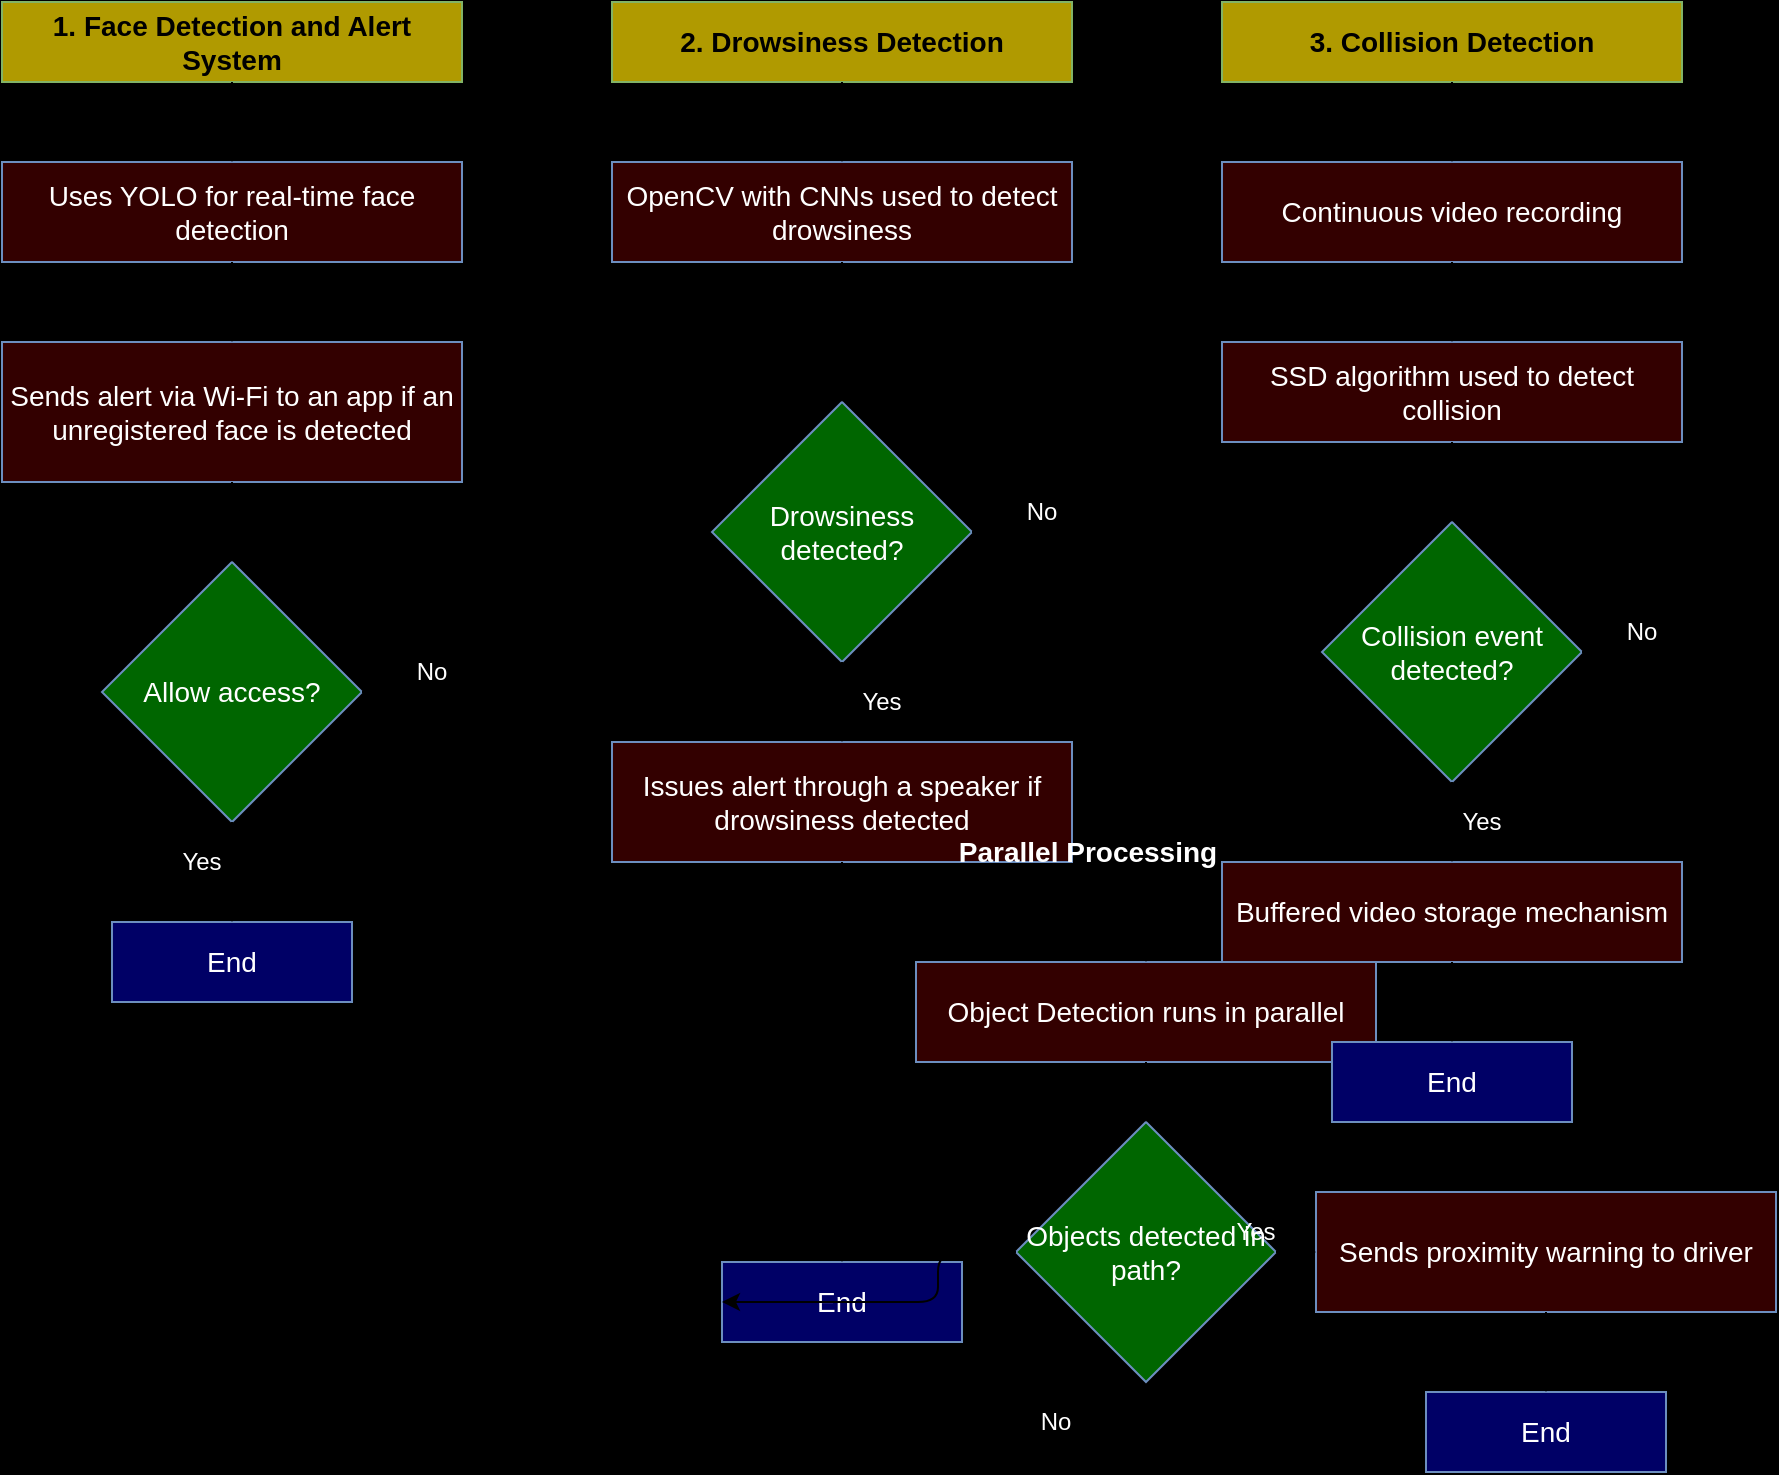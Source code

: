 <mxfile version="14.7.7" type="device">
  <diagram id="prtHgNgQTEPvFCAcTncT" name="Advanced Driver Safety System">
    <mxGraphModel dx="1422" dy="762" grid="1" gridSize="10" guides="1" tooltips="1" connect="1" arrows="1" fold="1" page="1" pageScale="1" pageWidth="1169" pageHeight="827" math="0" shadow="0" background="#000000">
      <root>
        <mxCell id="0" />
        <mxCell id="1" parent="0" />
        
        <!-- Title Blocks -->
        <mxCell id="title1" value="1. Face Detection and Alert System" style="rounded=0;whiteSpace=wrap;html=1;fillColor=#B09A00;strokeColor=#82b366;fontSize=14;fontStyle=1" vertex="1" parent="1">
          <mxGeometry x="122" y="40" width="230" height="40" as="geometry" />
        </mxCell>
        
        <mxCell id="title2" value="2. Drowsiness Detection" style="rounded=0;whiteSpace=wrap;html=1;fillColor=#B09A00;strokeColor=#82b366;fontSize=14;fontStyle=1" vertex="1" parent="1">
          <mxGeometry x="427" y="40" width="230" height="40" as="geometry" />
        </mxCell>
        
        <mxCell id="title3" value="3. Collision Detection" style="rounded=0;whiteSpace=wrap;html=1;fillColor=#B09A00;strokeColor=#82b366;fontSize=14;fontStyle=1" vertex="1" parent="1">
          <mxGeometry x="732" y="40" width="230" height="40" as="geometry" />
        </mxCell>
        
        <!-- Face Detection Branch -->
        <mxCell id="faceDetect" value="Uses YOLO for real-time face detection" style="rounded=0;whiteSpace=wrap;html=1;fillColor=#330000;strokeColor=#6c8ebf;fontSize=14;fontColor=#FFFFFF;" vertex="1" parent="1">
          <mxGeometry x="122" y="120" width="230" height="50" as="geometry" />
        </mxCell>
        
        <mxCell id="faceAlert" value="Sends alert via Wi-Fi to an app if an unregistered face is detected" style="rounded=0;whiteSpace=wrap;html=1;fillColor=#330000;strokeColor=#6c8ebf;fontSize=14;fontColor=#FFFFFF;" vertex="1" parent="1">
          <mxGeometry x="122" y="210" width="230" height="70" as="geometry" />
        </mxCell>
        
        <mxCell id="faceDecision" value="Allow access?" style="rhombus;whiteSpace=wrap;html=1;fillColor=#006600;strokeColor=#6c8ebf;fontSize=14;fontColor=#FFFFFF;" vertex="1" parent="1">
          <mxGeometry x="172" y="320" width="130" height="130" as="geometry" />
        </mxCell>
        
        <mxCell id="faceEnd" value="End" style="rounded=0;whiteSpace=wrap;html=1;fillColor=#000066;strokeColor=#6c8ebf;fontSize=14;fontColor=#FFFFFF;" vertex="1" parent="1">
          <mxGeometry x="177" y="500" width="120" height="40" as="geometry" />
        </mxCell>
        
        <!-- Drowsiness Detection Branch -->
        <mxCell id="drowDetect" value="OpenCV with CNNs used to detect drowsiness" style="rounded=0;whiteSpace=wrap;html=1;fillColor=#330000;strokeColor=#6c8ebf;fontSize=14;fontColor=#FFFFFF;" vertex="1" parent="1">
          <mxGeometry x="427" y="120" width="230" height="50" as="geometry" />
        </mxCell>
        
        <mxCell id="drowDecision" value="Drowsiness detected?" style="rhombus;whiteSpace=wrap;html=1;fillColor=#006600;strokeColor=#6c8ebf;fontSize=14;fontColor=#FFFFFF;" vertex="1" parent="1">
          <mxGeometry x="477" y="240" width="130" height="130" as="geometry" />
        </mxCell>
        
        <mxCell id="drowAlert" value="Issues alert through a speaker if drowsiness detected" style="rounded=0;whiteSpace=wrap;html=1;fillColor=#330000;strokeColor=#6c8ebf;fontSize=14;fontColor=#FFFFFF;" vertex="1" parent="1">
          <mxGeometry x="427" y="410" width="230" height="60" as="geometry" />
        </mxCell>
        
        <mxCell id="drowEnd" value="End" style="rounded=0;whiteSpace=wrap;html=1;fillColor=#000066;strokeColor=#6c8ebf;fontSize=14;fontColor=#FFFFFF;" vertex="1" parent="1">
          <mxGeometry x="482" y="670" width="120" height="40" as="geometry" />
        </mxCell>
        
        <!-- Object Detection (New Parallel Process) -->
        <mxCell id="objectDetect" value="Object Detection runs in parallel" style="rounded=0;whiteSpace=wrap;html=1;fillColor=#330000;strokeColor=#6c8ebf;fontSize=14;fontColor=#FFFFFF;" vertex="1" parent="1">
          <mxGeometry x="579" y="520" width="230" height="50" as="geometry" />
        </mxCell>
        
        <mxCell id="objectDecision" value="Objects detected in path?" style="rhombus;whiteSpace=wrap;html=1;fillColor=#006600;strokeColor=#6c8ebf;fontSize=14;fontColor=#FFFFFF;" vertex="1" parent="1">
          <mxGeometry x="629" y="600" width="130" height="130" as="geometry" />
        </mxCell>
        
        <mxCell id="objectAlert" value="Sends proximity warning to driver" style="rounded=0;whiteSpace=wrap;html=1;fillColor=#330000;strokeColor=#6c8ebf;fontSize=14;fontColor=#FFFFFF;" vertex="1" parent="1">
          <mxGeometry x="779" y="635" width="230" height="60" as="geometry" />
        </mxCell>
        
        <mxCell id="objectEnd" value="End" style="rounded=0;whiteSpace=wrap;html=1;fillColor=#000066;strokeColor=#6c8ebf;fontSize=14;fontColor=#FFFFFF;" vertex="1" parent="1">
          <mxGeometry x="834" y="735" width="120" height="40" as="geometry" />
        </mxCell>
        
        <!-- Collision Detection Branch -->
        <mxCell id="collisionRecord" value="Continuous video recording" style="rounded=0;whiteSpace=wrap;html=1;fillColor=#330000;strokeColor=#6c8ebf;fontSize=14;fontColor=#FFFFFF;" vertex="1" parent="1">
          <mxGeometry x="732" y="120" width="230" height="50" as="geometry" />
        </mxCell>
        
        <mxCell id="collisionDetect" value="SSD algorithm used to detect collision" style="rounded=0;whiteSpace=wrap;html=1;fillColor=#330000;strokeColor=#6c8ebf;fontSize=14;fontColor=#FFFFFF;" vertex="1" parent="1">
          <mxGeometry x="732" y="210" width="230" height="50" as="geometry" />
        </mxCell>
        
        <mxCell id="collisionDecision" value="Collision event detected?" style="rhombus;whiteSpace=wrap;html=1;fillColor=#006600;strokeColor=#6c8ebf;fontSize=14;fontColor=#FFFFFF;" vertex="1" parent="1">
          <mxGeometry x="782" y="300" width="130" height="130" as="geometry" />
        </mxCell>
        
        <mxCell id="collisionStorage" value="Buffered video storage mechanism" style="rounded=0;whiteSpace=wrap;html=1;fillColor=#330000;strokeColor=#6c8ebf;fontSize=14;fontColor=#FFFFFF;" vertex="1" parent="1">
          <mxGeometry x="732" y="470" width="230" height="50" as="geometry" />
        </mxCell>
        
        <mxCell id="collisionEnd" value="End" style="rounded=0;whiteSpace=wrap;html=1;fillColor=#000066;strokeColor=#6c8ebf;fontSize=14;fontColor=#FFFFFF;" vertex="1" parent="1">
          <mxGeometry x="787" y="560" width="120" height="40" as="geometry" />
        </mxCell>
        
        <!-- Connections for Face Detection -->
        <mxCell id="faceConnectA" value="" style="endArrow=classic;html=1;exitX=0.5;exitY=1;exitDx=0;exitDy=0;entryX=0.5;entryY=0;entryDx=0;entryDy=0;" edge="1" parent="1" source="title1" target="faceDetect">
          <mxGeometry width="50" height="50" relative="1" as="geometry">
            <mxPoint x="560" y="450" as="sourcePoint" />
            <mxPoint x="610" y="400" as="targetPoint" />
          </mxGeometry>
        </mxCell>
        
        <mxCell id="faceConnectB" value="" style="endArrow=classic;html=1;exitX=0.5;exitY=1;exitDx=0;exitDy=0;entryX=0.5;entryY=0;entryDx=0;entryDy=0;" edge="1" parent="1" source="faceDetect" target="faceAlert">
          <mxGeometry width="50" height="50" relative="1" as="geometry">
            <mxPoint x="560" y="450" as="sourcePoint" />
            <mxPoint x="610" y="400" as="targetPoint" />
          </mxGeometry>
        </mxCell>
        
        <mxCell id="faceConnectC" value="" style="endArrow=classic;html=1;exitX=0.5;exitY=1;exitDx=0;exitDy=0;entryX=0.5;entryY=0;entryDx=0;entryDy=0;" edge="1" parent="1" source="faceAlert" target="faceDecision">
          <mxGeometry width="50" height="50" relative="1" as="geometry">
            <mxPoint x="560" y="450" as="sourcePoint" />
            <mxPoint x="610" y="400" as="targetPoint" />
          </mxGeometry>
        </mxCell>
        
        <mxCell id="faceConnectD" value="" style="endArrow=classic;html=1;exitX=0.5;exitY=1;exitDx=0;exitDy=0;entryX=0.5;entryY=0;entryDx=0;entryDy=0;" edge="1" parent="1" source="faceDecision" target="faceEnd">
          <mxGeometry width="50" height="50" relative="1" as="geometry">
            <mxPoint x="560" y="450" as="sourcePoint" />
            <mxPoint x="610" y="400" as="targetPoint" />
          </mxGeometry>
        </mxCell>
        
        <mxCell id="faceYes" value="Yes" style="text;html=1;strokeColor=none;fillColor=none;align=center;verticalAlign=middle;whiteSpace=wrap;rounded=0;fontColor=#FFFFFF;" vertex="1" parent="1">
          <mxGeometry x="202" y="460" width="40" height="20" as="geometry" />
        </mxCell>
        
        <mxCell id="faceConnectE" value="" style="endArrow=classic;html=1;exitX=1;exitY=0.5;exitDx=0;exitDy=0;" edge="1" parent="1" source="faceDecision">
          <mxGeometry width="50" height="50" relative="1" as="geometry">
            <mxPoint x="560" y="450" as="sourcePoint" />
            <mxPoint x="352" y="385" as="targetPoint" />
          </mxGeometry>
        </mxCell>
        
        <mxCell id="faceNo" value="No" style="text;html=1;strokeColor=none;fillColor=none;align=center;verticalAlign=middle;whiteSpace=wrap;rounded=0;fontColor=#FFFFFF;" vertex="1" parent="1">
          <mxGeometry x="317" y="365" width="40" height="20" as="geometry" />
        </mxCell>
        
        <!-- Connections for Drowsiness Detection -->
        <mxCell id="drowConnectA" value="" style="endArrow=classic;html=1;exitX=0.5;exitY=1;exitDx=0;exitDy=0;entryX=0.5;entryY=0;entryDx=0;entryDy=0;" edge="1" parent="1" source="title2" target="drowDetect">
          <mxGeometry width="50" height="50" relative="1" as="geometry">
            <mxPoint x="560" y="450" as="sourcePoint" />
            <mxPoint x="610" y="400" as="targetPoint" />
          </mxGeometry>
        </mxCell>
        
        <mxCell id="drowConnectB" value="" style="endArrow=classic;html=1;exitX=0.5;exitY=1;exitDx=0;exitDy=0;entryX=0.5;entryY=0;entryDx=0;entryDy=0;" edge="1" parent="1" source="drowDetect" target="drowDecision">
          <mxGeometry width="50" height="50" relative="1" as="geometry">
            <mxPoint x="560" y="450" as="sourcePoint" />
            <mxPoint x="610" y="400" as="targetPoint" />
          </mxGeometry>
        </mxCell>
        
        <mxCell id="drowConnectC" value="" style="endArrow=classic;html=1;exitX=0.5;exitY=1;exitDx=0;exitDy=0;entryX=0.5;entryY=0;entryDx=0;entryDy=0;" edge="1" parent="1" source="drowDecision" target="drowAlert">
          <mxGeometry width="50" height="50" relative="1" as="geometry">
            <mxPoint x="560" y="450" as="sourcePoint" />
            <mxPoint x="610" y="400" as="targetPoint" />
          </mxGeometry>
        </mxCell>
        
        <mxCell id="drowYes" value="Yes" style="text;html=1;strokeColor=none;fillColor=none;align=center;verticalAlign=middle;whiteSpace=wrap;rounded=0;fontColor=#FFFFFF;" vertex="1" parent="1">
          <mxGeometry x="542" y="380" width="40" height="20" as="geometry" />
        </mxCell>
        
        <mxCell id="drowConnectD" value="" style="endArrow=classic;html=1;exitX=1;exitY=0.5;exitDx=0;exitDy=0;" edge="1" parent="1" source="drowDecision">
          <mxGeometry width="50" height="50" relative="1" as="geometry">
            <mxPoint x="560" y="450" as="sourcePoint" />
            <mxPoint x="657" y="305" as="targetPoint" />
          </mxGeometry>
        </mxCell>
        
        <mxCell id="drowNo" value="No" style="text;html=1;strokeColor=none;fillColor=none;align=center;verticalAlign=middle;whiteSpace=wrap;rounded=0;fontColor=#FFFFFF;" vertex="1" parent="1">
          <mxGeometry x="622" y="285" width="40" height="20" as="geometry" />
        </mxCell>
        
        <!-- Object Detection (New) Connections -->
        <mxCell id="drowParallelConnect" value="" style="endArrow=classic;html=1;exitX=0.5;exitY=1;exitDx=0;exitDy=0;entryX=0.5;entryY=0;entryDx=0;entryDy=0;" edge="1" parent="1" source="drowAlert" target="objectDetect">
          <mxGeometry width="50" height="50" relative="1" as="geometry">
            <mxPoint x="560" y="450" as="sourcePoint" />
            <mxPoint x="610" y="400" as="targetPoint" />
            <Array as="points">
              <mxPoint x="542" y="485" />
              <mxPoint x="694" y="485" />
            </Array>
          </mxGeometry>
        </mxCell>
        
        <mxCell id="drowEndConnect" value="" style="endArrow=classic;html=1;exitX=0.5;exitY=1;exitDx=0;exitDy=0;entryX=0.5;entryY=0;entryDx=0;entryDy=0;" edge="1" parent="1" source="drowAlert" target="drowEnd">
          <mxGeometry width="50" height="50" relative="1" as="geometry">
            <mxPoint x="560" y="450" as="sourcePoint" />
            <mxPoint x="610" y="400" as="targetPoint" />
            <Array as="points">
              <mxPoint x="542" y="485" />
              <mxPoint x="542" y="565" />
            </Array>
          </mxGeometry>
        </mxCell>
        
        <mxCell id="objectConnectA" value="" style="endArrow=classic;html=1;exitX=0.5;exitY=1;exitDx=0;exitDy=0;entryX=0.5;entryY=0;entryDx=0;entryDy=0;" edge="1" parent="1" source="objectDetect" target="objectDecision">
          <mxGeometry width="50" height="50" relative="1" as="geometry">
            <mxPoint x="560" y="450" as="sourcePoint" />
            <mxPoint x="610" y="400" as="targetPoint" />
          </mxGeometry>
        </mxCell>
        
        <mxCell id="objectConnectB" value="" style="endArrow=classic;html=1;exitX=1;exitY=0.5;exitDx=0;exitDy=0;entryX=0;entryY=0.5;entryDx=0;entryDy=0;" edge="1" parent="1" source="objectDecision" target="objectAlert">
          <mxGeometry width="50" height="50" relative="1" as="geometry">
            <mxPoint x="560" y="450" as="sourcePoint" />
            <mxPoint x="610" y="400" as="targetPoint" />
          </mxGeometry>
        </mxCell>
        
        <mxCell id="objectYes" value="Yes" style="text;html=1;strokeColor=none;fillColor=none;align=center;verticalAlign=middle;whiteSpace=wrap;rounded=0;fontColor=#FFFFFF;" vertex="1" parent="1">
          <mxGeometry x="729" y="645" width="40" height="20" as="geometry" />
        </mxCell>
        
        <mxCell id="objectConnectC" value="" style="endArrow=classic;html=1;exitX=0.5;exitY=1;exitDx=0;exitDy=0;entryX=0.5;entryY=0;entryDx=0;entryDy=0;" edge="1" parent="1" source="objectAlert" target="objectEnd">
          <mxGeometry width="50" height="50" relative="1" as="geometry">
            <mxPoint x="560" y="450" as="sourcePoint" />
            <mxPoint x="610" y="400" as="targetPoint" />
          </mxGeometry>
        </mxCell>
        
        <mxCell id="objectNo" value="No" style="text;html=1;strokeColor=none;fillColor=none;align=center;verticalAlign=middle;whiteSpace=wrap;rounded=0;fontColor=#FFFFFF;" vertex="1" parent="1">
          <mxGeometry x="629" y="740" width="40" height="20" as="geometry" />
        </mxCell>
        
        <mxCell id="objectConnectD" value="" style="endArrow=classic;html=1;exitX=0;exitY=0.5;exitDx=0;exitDy=0;entryX=0;entryY=0.5;entryDx=0;entryDy=0;" edge="1" parent="1" source="objectDecision" target="drowEnd">
          <mxGeometry width="50" height="50" relative="1" as="geometry">
            <mxPoint x="560" y="450" as="sourcePoint" />
            <mxPoint x="610" y="400" as="targetPoint" />
            <Array as="points">
              <mxPoint x="590" y="665" />
              <mxPoint x="590" y="690" />
            </Array>
          </mxGeometry>
        </mxCell>
        
        <!-- Connections for Collision Detection -->
        <mxCell id="collisionConnectA" value="" style="endArrow=classic;html=1;exitX=0.5;exitY=1;exitDx=0;exitDy=0;entryX=0.5;entryY=0;entryDx=0;entryDy=0;" edge="1" parent="1" source="title3" target="collisionRecord">
          <mxGeometry width="50" height="50" relative="1" as="geometry">
            <mxPoint x="560" y="450" as="sourcePoint" />
            <mxPoint x="610" y="400" as="targetPoint" />
          </mxGeometry>
        </mxCell>
        
        <mxCell id="collisionConnectB" value="" style="endArrow=classic;html=1;exitX=0.5;exitY=1;exitDx=0;exitDy=0;entryX=0.5;entryY=0;entryDx=0;entryDy=0;" edge="1" parent="1" source="collisionRecord" target="collisionDetect">
          <mxGeometry width="50" height="50" relative="1" as="geometry">
            <mxPoint x="560" y="450" as="sourcePoint" />
            <mxPoint x="610" y="400" as="targetPoint" />
          </mxGeometry>
        </mxCell>
        
        <mxCell id="collisionConnectC" value="" style="endArrow=classic;html=1;exitX=0.5;exitY=1;exitDx=0;exitDy=0;entryX=0.5;entryY=0;entryDx=0;entryDy=0;" edge="1" parent="1" source="collisionDetect" target="collisionDecision">
          <mxGeometry width="50" height="50" relative="1" as="geometry">
            <mxPoint x="560" y="450" as="sourcePoint" />
            <mxPoint x="610" y="400" as="targetPoint" />
          </mxGeometry>
        </mxCell>
        
        <mxCell id="collisionConnectD" value="" style="endArrow=classic;html=1;exitX=0.5;exitY=1;exitDx=0;exitDy=0;entryX=0.5;entryY=0;entryDx=0;entryDy=0;" edge="1" parent="1" source="collisionDecision" target="collisionStorage">
          <mxGeometry width="50" height="50" relative="1" as="geometry">
            <mxPoint x="560" y="450" as="sourcePoint" />
            <mxPoint x="610" y="400" as="targetPoint" />
          </mxGeometry>
        </mxCell>
        
        <mxCell id="collisionYes" value="Yes" style="text;html=1;strokeColor=none;fillColor=none;align=center;verticalAlign=middle;whiteSpace=wrap;rounded=0;fontColor=#FFFFFF;" vertex="1" parent="1">
          <mxGeometry x="842" y="440" width="40" height="20" as="geometry" />
        </mxCell>
        
        <mxCell id="collisionConnectE" value="" style="endArrow=classic;html=1;exitX=1;exitY=0.5;exitDx=0;exitDy=0;" edge="1" parent="1" source="collisionDecision">
          <mxGeometry width="50" height="50" relative="1" as="geometry">
            <mxPoint x="560" y="450" as="sourcePoint" />
            <mxPoint x="962" y="365" as="targetPoint" />
          </mxGeometry>
        </mxCell>
        
        <mxCell id="collisionNo" value="No" style="text;html=1;strokeColor=none;fillColor=none;align=center;verticalAlign=middle;whiteSpace=wrap;rounded=0;fontColor=#FFFFFF;" vertex="1" parent="1">
          <mxGeometry x="922" y="345" width="40" height="20" as="geometry" />
        </mxCell>
        
        <mxCell id="collisionConnectF" value="" style="endArrow=classic;html=1;exitX=0.5;exitY=1;exitDx=0;exitDy=0;entryX=0.5;entryY=0;entryDx=0;entryDy=0;" edge="1" parent="1" source="collisionStorage" target="collisionEnd">
          <mxGeometry width="50" height="50" relative="1" as="geometry">
            <mxPoint x="560" y="450" as="sourcePoint" />
            <mxPoint x="610" y="400" as="targetPoint" />
          </mxGeometry>
        </mxCell>
        
        <!-- Labels for Parallel Process -->
        <mxCell id="parallelLabel" value="Parallel Processing" style="text;html=1;strokeColor=none;fillColor=none;align=center;verticalAlign=middle;whiteSpace=wrap;rounded=0;fontColor=#FFFFFF;fontSize=14;fontStyle=1" vertex="1" parent="1">
          <mxGeometry x="590" y="455" width="150" height="20" as="geometry" />
        </mxCell>
      </root>
    </mxGraphModel>
  </diagram>
</mxfile> 
